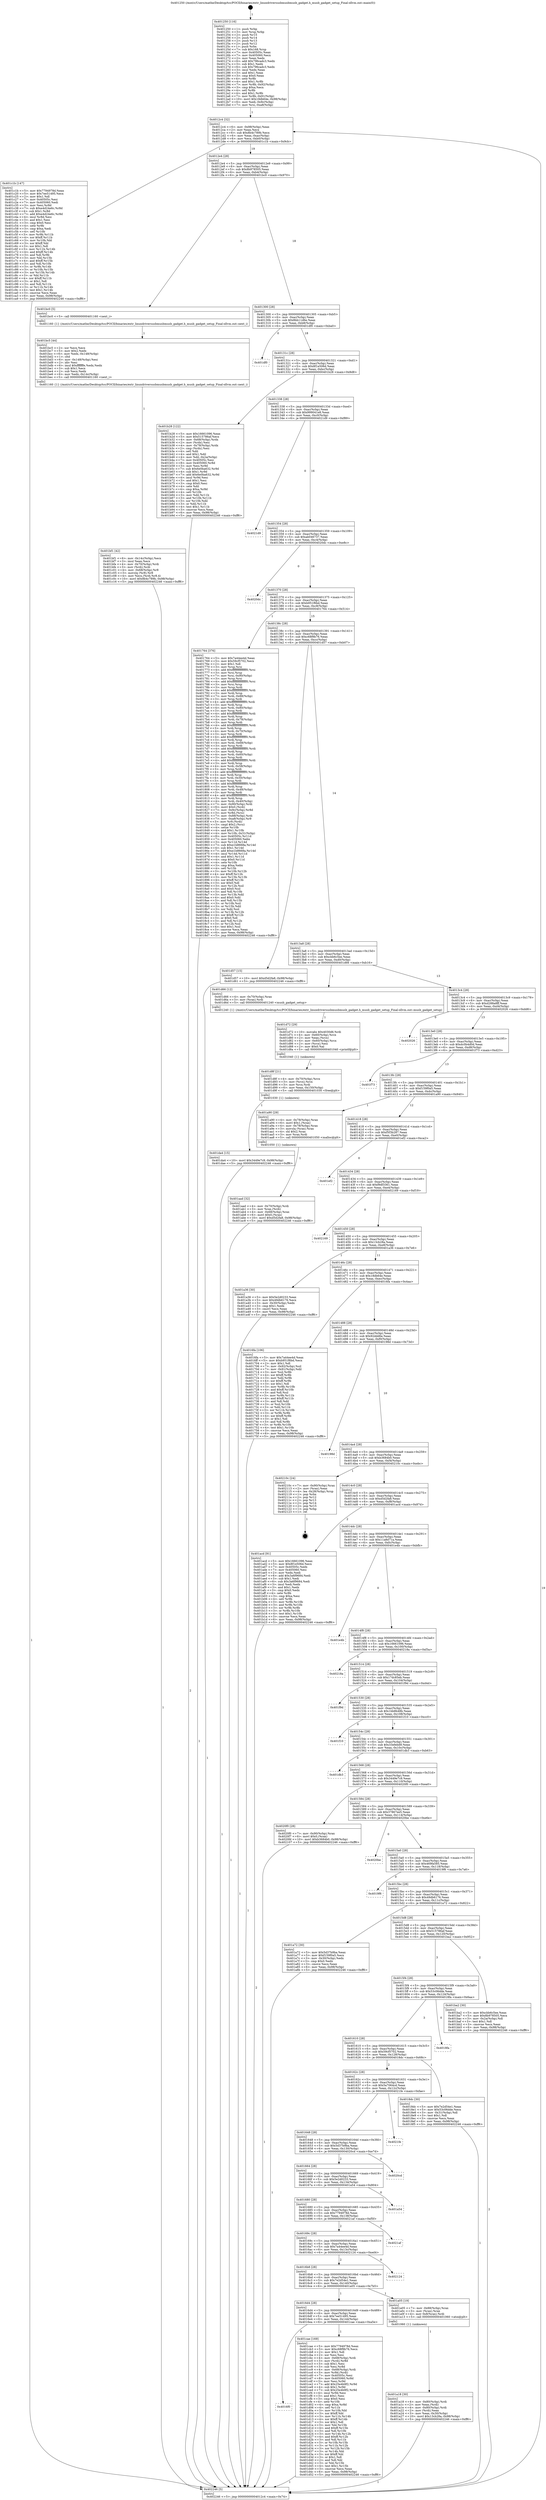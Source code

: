 digraph "0x401250" {
  label = "0x401250 (/mnt/c/Users/mathe/Desktop/tcc/POCII/binaries/extr_linuxdriversusbmusbmusb_gadget.h_musb_gadget_setup_Final-ollvm.out::main(0))"
  labelloc = "t"
  node[shape=record]

  Entry [label="",width=0.3,height=0.3,shape=circle,fillcolor=black,style=filled]
  "0x4012c4" [label="{
     0x4012c4 [32]\l
     | [instrs]\l
     &nbsp;&nbsp;0x4012c4 \<+6\>: mov -0x98(%rbp),%eax\l
     &nbsp;&nbsp;0x4012ca \<+2\>: mov %eax,%ecx\l
     &nbsp;&nbsp;0x4012cc \<+6\>: sub $0x8b4c789b,%ecx\l
     &nbsp;&nbsp;0x4012d2 \<+6\>: mov %eax,-0xac(%rbp)\l
     &nbsp;&nbsp;0x4012d8 \<+6\>: mov %ecx,-0xb0(%rbp)\l
     &nbsp;&nbsp;0x4012de \<+6\>: je 0000000000401c1b \<main+0x9cb\>\l
  }"]
  "0x401c1b" [label="{
     0x401c1b [147]\l
     | [instrs]\l
     &nbsp;&nbsp;0x401c1b \<+5\>: mov $0x7794978d,%eax\l
     &nbsp;&nbsp;0x401c20 \<+5\>: mov $0x7ee51495,%ecx\l
     &nbsp;&nbsp;0x401c25 \<+2\>: mov $0x1,%dl\l
     &nbsp;&nbsp;0x401c27 \<+7\>: mov 0x40505c,%esi\l
     &nbsp;&nbsp;0x401c2e \<+7\>: mov 0x405060,%edi\l
     &nbsp;&nbsp;0x401c35 \<+3\>: mov %esi,%r8d\l
     &nbsp;&nbsp;0x401c38 \<+7\>: sub $0xe4d24e6c,%r8d\l
     &nbsp;&nbsp;0x401c3f \<+4\>: sub $0x1,%r8d\l
     &nbsp;&nbsp;0x401c43 \<+7\>: add $0xe4d24e6c,%r8d\l
     &nbsp;&nbsp;0x401c4a \<+4\>: imul %r8d,%esi\l
     &nbsp;&nbsp;0x401c4e \<+3\>: and $0x1,%esi\l
     &nbsp;&nbsp;0x401c51 \<+3\>: cmp $0x0,%esi\l
     &nbsp;&nbsp;0x401c54 \<+4\>: sete %r9b\l
     &nbsp;&nbsp;0x401c58 \<+3\>: cmp $0xa,%edi\l
     &nbsp;&nbsp;0x401c5b \<+4\>: setl %r10b\l
     &nbsp;&nbsp;0x401c5f \<+3\>: mov %r9b,%r11b\l
     &nbsp;&nbsp;0x401c62 \<+4\>: xor $0xff,%r11b\l
     &nbsp;&nbsp;0x401c66 \<+3\>: mov %r10b,%bl\l
     &nbsp;&nbsp;0x401c69 \<+3\>: xor $0xff,%bl\l
     &nbsp;&nbsp;0x401c6c \<+3\>: xor $0x1,%dl\l
     &nbsp;&nbsp;0x401c6f \<+3\>: mov %r11b,%r14b\l
     &nbsp;&nbsp;0x401c72 \<+4\>: and $0xff,%r14b\l
     &nbsp;&nbsp;0x401c76 \<+3\>: and %dl,%r9b\l
     &nbsp;&nbsp;0x401c79 \<+3\>: mov %bl,%r15b\l
     &nbsp;&nbsp;0x401c7c \<+4\>: and $0xff,%r15b\l
     &nbsp;&nbsp;0x401c80 \<+3\>: and %dl,%r10b\l
     &nbsp;&nbsp;0x401c83 \<+3\>: or %r9b,%r14b\l
     &nbsp;&nbsp;0x401c86 \<+3\>: or %r10b,%r15b\l
     &nbsp;&nbsp;0x401c89 \<+3\>: xor %r15b,%r14b\l
     &nbsp;&nbsp;0x401c8c \<+3\>: or %bl,%r11b\l
     &nbsp;&nbsp;0x401c8f \<+4\>: xor $0xff,%r11b\l
     &nbsp;&nbsp;0x401c93 \<+3\>: or $0x1,%dl\l
     &nbsp;&nbsp;0x401c96 \<+3\>: and %dl,%r11b\l
     &nbsp;&nbsp;0x401c99 \<+3\>: or %r11b,%r14b\l
     &nbsp;&nbsp;0x401c9c \<+4\>: test $0x1,%r14b\l
     &nbsp;&nbsp;0x401ca0 \<+3\>: cmovne %ecx,%eax\l
     &nbsp;&nbsp;0x401ca3 \<+6\>: mov %eax,-0x98(%rbp)\l
     &nbsp;&nbsp;0x401ca9 \<+5\>: jmp 0000000000402246 \<main+0xff6\>\l
  }"]
  "0x4012e4" [label="{
     0x4012e4 [28]\l
     | [instrs]\l
     &nbsp;&nbsp;0x4012e4 \<+5\>: jmp 00000000004012e9 \<main+0x99\>\l
     &nbsp;&nbsp;0x4012e9 \<+6\>: mov -0xac(%rbp),%eax\l
     &nbsp;&nbsp;0x4012ef \<+5\>: sub $0x8b978505,%eax\l
     &nbsp;&nbsp;0x4012f4 \<+6\>: mov %eax,-0xb4(%rbp)\l
     &nbsp;&nbsp;0x4012fa \<+6\>: je 0000000000401bc0 \<main+0x970\>\l
  }"]
  Exit [label="",width=0.3,height=0.3,shape=circle,fillcolor=black,style=filled,peripheries=2]
  "0x401bc0" [label="{
     0x401bc0 [5]\l
     | [instrs]\l
     &nbsp;&nbsp;0x401bc0 \<+5\>: call 0000000000401160 \<next_i\>\l
     | [calls]\l
     &nbsp;&nbsp;0x401160 \{1\} (/mnt/c/Users/mathe/Desktop/tcc/POCII/binaries/extr_linuxdriversusbmusbmusb_gadget.h_musb_gadget_setup_Final-ollvm.out::next_i)\l
  }"]
  "0x401300" [label="{
     0x401300 [28]\l
     | [instrs]\l
     &nbsp;&nbsp;0x401300 \<+5\>: jmp 0000000000401305 \<main+0xb5\>\l
     &nbsp;&nbsp;0x401305 \<+6\>: mov -0xac(%rbp),%eax\l
     &nbsp;&nbsp;0x40130b \<+5\>: sub $0x8bb11d6e,%eax\l
     &nbsp;&nbsp;0x401310 \<+6\>: mov %eax,-0xb8(%rbp)\l
     &nbsp;&nbsp;0x401316 \<+6\>: je 0000000000401df0 \<main+0xba0\>\l
  }"]
  "0x401da4" [label="{
     0x401da4 [15]\l
     | [instrs]\l
     &nbsp;&nbsp;0x401da4 \<+10\>: movl $0x3449e7c9,-0x98(%rbp)\l
     &nbsp;&nbsp;0x401dae \<+5\>: jmp 0000000000402246 \<main+0xff6\>\l
  }"]
  "0x401df0" [label="{
     0x401df0\l
  }", style=dashed]
  "0x40131c" [label="{
     0x40131c [28]\l
     | [instrs]\l
     &nbsp;&nbsp;0x40131c \<+5\>: jmp 0000000000401321 \<main+0xd1\>\l
     &nbsp;&nbsp;0x401321 \<+6\>: mov -0xac(%rbp),%eax\l
     &nbsp;&nbsp;0x401327 \<+5\>: sub $0x8f1e506d,%eax\l
     &nbsp;&nbsp;0x40132c \<+6\>: mov %eax,-0xbc(%rbp)\l
     &nbsp;&nbsp;0x401332 \<+6\>: je 0000000000401b28 \<main+0x8d8\>\l
  }"]
  "0x401d8f" [label="{
     0x401d8f [21]\l
     | [instrs]\l
     &nbsp;&nbsp;0x401d8f \<+4\>: mov -0x70(%rbp),%rcx\l
     &nbsp;&nbsp;0x401d93 \<+3\>: mov (%rcx),%rcx\l
     &nbsp;&nbsp;0x401d96 \<+3\>: mov %rcx,%rdi\l
     &nbsp;&nbsp;0x401d99 \<+6\>: mov %eax,-0x150(%rbp)\l
     &nbsp;&nbsp;0x401d9f \<+5\>: call 0000000000401030 \<free@plt\>\l
     | [calls]\l
     &nbsp;&nbsp;0x401030 \{1\} (unknown)\l
  }"]
  "0x401b28" [label="{
     0x401b28 [122]\l
     | [instrs]\l
     &nbsp;&nbsp;0x401b28 \<+5\>: mov $0x16661096,%eax\l
     &nbsp;&nbsp;0x401b2d \<+5\>: mov $0x515786af,%ecx\l
     &nbsp;&nbsp;0x401b32 \<+4\>: mov -0x68(%rbp),%rdx\l
     &nbsp;&nbsp;0x401b36 \<+2\>: mov (%rdx),%esi\l
     &nbsp;&nbsp;0x401b38 \<+4\>: mov -0x78(%rbp),%rdx\l
     &nbsp;&nbsp;0x401b3c \<+2\>: cmp (%rdx),%esi\l
     &nbsp;&nbsp;0x401b3e \<+4\>: setl %dil\l
     &nbsp;&nbsp;0x401b42 \<+4\>: and $0x1,%dil\l
     &nbsp;&nbsp;0x401b46 \<+4\>: mov %dil,-0x2a(%rbp)\l
     &nbsp;&nbsp;0x401b4a \<+7\>: mov 0x40505c,%esi\l
     &nbsp;&nbsp;0x401b51 \<+8\>: mov 0x405060,%r8d\l
     &nbsp;&nbsp;0x401b59 \<+3\>: mov %esi,%r9d\l
     &nbsp;&nbsp;0x401b5c \<+7\>: sub $0x6e0ba632,%r9d\l
     &nbsp;&nbsp;0x401b63 \<+4\>: sub $0x1,%r9d\l
     &nbsp;&nbsp;0x401b67 \<+7\>: add $0x6e0ba632,%r9d\l
     &nbsp;&nbsp;0x401b6e \<+4\>: imul %r9d,%esi\l
     &nbsp;&nbsp;0x401b72 \<+3\>: and $0x1,%esi\l
     &nbsp;&nbsp;0x401b75 \<+3\>: cmp $0x0,%esi\l
     &nbsp;&nbsp;0x401b78 \<+4\>: sete %dil\l
     &nbsp;&nbsp;0x401b7c \<+4\>: cmp $0xa,%r8d\l
     &nbsp;&nbsp;0x401b80 \<+4\>: setl %r10b\l
     &nbsp;&nbsp;0x401b84 \<+3\>: mov %dil,%r11b\l
     &nbsp;&nbsp;0x401b87 \<+3\>: and %r10b,%r11b\l
     &nbsp;&nbsp;0x401b8a \<+3\>: xor %r10b,%dil\l
     &nbsp;&nbsp;0x401b8d \<+3\>: or %dil,%r11b\l
     &nbsp;&nbsp;0x401b90 \<+4\>: test $0x1,%r11b\l
     &nbsp;&nbsp;0x401b94 \<+3\>: cmovne %ecx,%eax\l
     &nbsp;&nbsp;0x401b97 \<+6\>: mov %eax,-0x98(%rbp)\l
     &nbsp;&nbsp;0x401b9d \<+5\>: jmp 0000000000402246 \<main+0xff6\>\l
  }"]
  "0x401338" [label="{
     0x401338 [28]\l
     | [instrs]\l
     &nbsp;&nbsp;0x401338 \<+5\>: jmp 000000000040133d \<main+0xed\>\l
     &nbsp;&nbsp;0x40133d \<+6\>: mov -0xac(%rbp),%eax\l
     &nbsp;&nbsp;0x401343 \<+5\>: sub $0x999041e8,%eax\l
     &nbsp;&nbsp;0x401348 \<+6\>: mov %eax,-0xc0(%rbp)\l
     &nbsp;&nbsp;0x40134e \<+6\>: je 00000000004021d9 \<main+0xf89\>\l
  }"]
  "0x401d72" [label="{
     0x401d72 [29]\l
     | [instrs]\l
     &nbsp;&nbsp;0x401d72 \<+10\>: movabs $0x4030d6,%rdi\l
     &nbsp;&nbsp;0x401d7c \<+4\>: mov -0x60(%rbp),%rcx\l
     &nbsp;&nbsp;0x401d80 \<+2\>: mov %eax,(%rcx)\l
     &nbsp;&nbsp;0x401d82 \<+4\>: mov -0x60(%rbp),%rcx\l
     &nbsp;&nbsp;0x401d86 \<+2\>: mov (%rcx),%esi\l
     &nbsp;&nbsp;0x401d88 \<+2\>: mov $0x0,%al\l
     &nbsp;&nbsp;0x401d8a \<+5\>: call 0000000000401040 \<printf@plt\>\l
     | [calls]\l
     &nbsp;&nbsp;0x401040 \{1\} (unknown)\l
  }"]
  "0x4021d9" [label="{
     0x4021d9\l
  }", style=dashed]
  "0x401354" [label="{
     0x401354 [28]\l
     | [instrs]\l
     &nbsp;&nbsp;0x401354 \<+5\>: jmp 0000000000401359 \<main+0x109\>\l
     &nbsp;&nbsp;0x401359 \<+6\>: mov -0xac(%rbp),%eax\l
     &nbsp;&nbsp;0x40135f \<+5\>: sub $0xab046737,%eax\l
     &nbsp;&nbsp;0x401364 \<+6\>: mov %eax,-0xc4(%rbp)\l
     &nbsp;&nbsp;0x40136a \<+6\>: je 00000000004020dc \<main+0xe8c\>\l
  }"]
  "0x4016f0" [label="{
     0x4016f0\l
  }", style=dashed]
  "0x4020dc" [label="{
     0x4020dc\l
  }", style=dashed]
  "0x401370" [label="{
     0x401370 [28]\l
     | [instrs]\l
     &nbsp;&nbsp;0x401370 \<+5\>: jmp 0000000000401375 \<main+0x125\>\l
     &nbsp;&nbsp;0x401375 \<+6\>: mov -0xac(%rbp),%eax\l
     &nbsp;&nbsp;0x40137b \<+5\>: sub $0xb951f6bd,%eax\l
     &nbsp;&nbsp;0x401380 \<+6\>: mov %eax,-0xc8(%rbp)\l
     &nbsp;&nbsp;0x401386 \<+6\>: je 0000000000401764 \<main+0x514\>\l
  }"]
  "0x401cae" [label="{
     0x401cae [169]\l
     | [instrs]\l
     &nbsp;&nbsp;0x401cae \<+5\>: mov $0x7794978d,%eax\l
     &nbsp;&nbsp;0x401cb3 \<+5\>: mov $0xc68f9b76,%ecx\l
     &nbsp;&nbsp;0x401cb8 \<+2\>: mov $0x1,%dl\l
     &nbsp;&nbsp;0x401cba \<+2\>: xor %esi,%esi\l
     &nbsp;&nbsp;0x401cbc \<+4\>: mov -0x68(%rbp),%rdi\l
     &nbsp;&nbsp;0x401cc0 \<+3\>: mov (%rdi),%r8d\l
     &nbsp;&nbsp;0x401cc3 \<+3\>: sub $0x1,%esi\l
     &nbsp;&nbsp;0x401cc6 \<+3\>: sub %esi,%r8d\l
     &nbsp;&nbsp;0x401cc9 \<+4\>: mov -0x68(%rbp),%rdi\l
     &nbsp;&nbsp;0x401ccd \<+3\>: mov %r8d,(%rdi)\l
     &nbsp;&nbsp;0x401cd0 \<+7\>: mov 0x40505c,%esi\l
     &nbsp;&nbsp;0x401cd7 \<+8\>: mov 0x405060,%r8d\l
     &nbsp;&nbsp;0x401cdf \<+3\>: mov %esi,%r9d\l
     &nbsp;&nbsp;0x401ce2 \<+7\>: add $0x25e4b9f2,%r9d\l
     &nbsp;&nbsp;0x401ce9 \<+4\>: sub $0x1,%r9d\l
     &nbsp;&nbsp;0x401ced \<+7\>: sub $0x25e4b9f2,%r9d\l
     &nbsp;&nbsp;0x401cf4 \<+4\>: imul %r9d,%esi\l
     &nbsp;&nbsp;0x401cf8 \<+3\>: and $0x1,%esi\l
     &nbsp;&nbsp;0x401cfb \<+3\>: cmp $0x0,%esi\l
     &nbsp;&nbsp;0x401cfe \<+4\>: sete %r10b\l
     &nbsp;&nbsp;0x401d02 \<+4\>: cmp $0xa,%r8d\l
     &nbsp;&nbsp;0x401d06 \<+4\>: setl %r11b\l
     &nbsp;&nbsp;0x401d0a \<+3\>: mov %r10b,%bl\l
     &nbsp;&nbsp;0x401d0d \<+3\>: xor $0xff,%bl\l
     &nbsp;&nbsp;0x401d10 \<+3\>: mov %r11b,%r14b\l
     &nbsp;&nbsp;0x401d13 \<+4\>: xor $0xff,%r14b\l
     &nbsp;&nbsp;0x401d17 \<+3\>: xor $0x1,%dl\l
     &nbsp;&nbsp;0x401d1a \<+3\>: mov %bl,%r15b\l
     &nbsp;&nbsp;0x401d1d \<+4\>: and $0xff,%r15b\l
     &nbsp;&nbsp;0x401d21 \<+3\>: and %dl,%r10b\l
     &nbsp;&nbsp;0x401d24 \<+3\>: mov %r14b,%r12b\l
     &nbsp;&nbsp;0x401d27 \<+4\>: and $0xff,%r12b\l
     &nbsp;&nbsp;0x401d2b \<+3\>: and %dl,%r11b\l
     &nbsp;&nbsp;0x401d2e \<+3\>: or %r10b,%r15b\l
     &nbsp;&nbsp;0x401d31 \<+3\>: or %r11b,%r12b\l
     &nbsp;&nbsp;0x401d34 \<+3\>: xor %r12b,%r15b\l
     &nbsp;&nbsp;0x401d37 \<+3\>: or %r14b,%bl\l
     &nbsp;&nbsp;0x401d3a \<+3\>: xor $0xff,%bl\l
     &nbsp;&nbsp;0x401d3d \<+3\>: or $0x1,%dl\l
     &nbsp;&nbsp;0x401d40 \<+2\>: and %dl,%bl\l
     &nbsp;&nbsp;0x401d42 \<+3\>: or %bl,%r15b\l
     &nbsp;&nbsp;0x401d45 \<+4\>: test $0x1,%r15b\l
     &nbsp;&nbsp;0x401d49 \<+3\>: cmovne %ecx,%eax\l
     &nbsp;&nbsp;0x401d4c \<+6\>: mov %eax,-0x98(%rbp)\l
     &nbsp;&nbsp;0x401d52 \<+5\>: jmp 0000000000402246 \<main+0xff6\>\l
  }"]
  "0x401764" [label="{
     0x401764 [376]\l
     | [instrs]\l
     &nbsp;&nbsp;0x401764 \<+5\>: mov $0x7a44ee4d,%eax\l
     &nbsp;&nbsp;0x401769 \<+5\>: mov $0x59cf5702,%ecx\l
     &nbsp;&nbsp;0x40176e \<+2\>: mov $0x1,%dl\l
     &nbsp;&nbsp;0x401770 \<+3\>: mov %rsp,%rsi\l
     &nbsp;&nbsp;0x401773 \<+4\>: add $0xfffffffffffffff0,%rsi\l
     &nbsp;&nbsp;0x401777 \<+3\>: mov %rsi,%rsp\l
     &nbsp;&nbsp;0x40177a \<+7\>: mov %rsi,-0x90(%rbp)\l
     &nbsp;&nbsp;0x401781 \<+3\>: mov %rsp,%rsi\l
     &nbsp;&nbsp;0x401784 \<+4\>: add $0xfffffffffffffff0,%rsi\l
     &nbsp;&nbsp;0x401788 \<+3\>: mov %rsi,%rsp\l
     &nbsp;&nbsp;0x40178b \<+3\>: mov %rsp,%rdi\l
     &nbsp;&nbsp;0x40178e \<+4\>: add $0xfffffffffffffff0,%rdi\l
     &nbsp;&nbsp;0x401792 \<+3\>: mov %rdi,%rsp\l
     &nbsp;&nbsp;0x401795 \<+7\>: mov %rdi,-0x88(%rbp)\l
     &nbsp;&nbsp;0x40179c \<+3\>: mov %rsp,%rdi\l
     &nbsp;&nbsp;0x40179f \<+4\>: add $0xfffffffffffffff0,%rdi\l
     &nbsp;&nbsp;0x4017a3 \<+3\>: mov %rdi,%rsp\l
     &nbsp;&nbsp;0x4017a6 \<+4\>: mov %rdi,-0x80(%rbp)\l
     &nbsp;&nbsp;0x4017aa \<+3\>: mov %rsp,%rdi\l
     &nbsp;&nbsp;0x4017ad \<+4\>: add $0xfffffffffffffff0,%rdi\l
     &nbsp;&nbsp;0x4017b1 \<+3\>: mov %rdi,%rsp\l
     &nbsp;&nbsp;0x4017b4 \<+4\>: mov %rdi,-0x78(%rbp)\l
     &nbsp;&nbsp;0x4017b8 \<+3\>: mov %rsp,%rdi\l
     &nbsp;&nbsp;0x4017bb \<+4\>: add $0xfffffffffffffff0,%rdi\l
     &nbsp;&nbsp;0x4017bf \<+3\>: mov %rdi,%rsp\l
     &nbsp;&nbsp;0x4017c2 \<+4\>: mov %rdi,-0x70(%rbp)\l
     &nbsp;&nbsp;0x4017c6 \<+3\>: mov %rsp,%rdi\l
     &nbsp;&nbsp;0x4017c9 \<+4\>: add $0xfffffffffffffff0,%rdi\l
     &nbsp;&nbsp;0x4017cd \<+3\>: mov %rdi,%rsp\l
     &nbsp;&nbsp;0x4017d0 \<+4\>: mov %rdi,-0x68(%rbp)\l
     &nbsp;&nbsp;0x4017d4 \<+3\>: mov %rsp,%rdi\l
     &nbsp;&nbsp;0x4017d7 \<+4\>: add $0xfffffffffffffff0,%rdi\l
     &nbsp;&nbsp;0x4017db \<+3\>: mov %rdi,%rsp\l
     &nbsp;&nbsp;0x4017de \<+4\>: mov %rdi,-0x60(%rbp)\l
     &nbsp;&nbsp;0x4017e2 \<+3\>: mov %rsp,%rdi\l
     &nbsp;&nbsp;0x4017e5 \<+4\>: add $0xfffffffffffffff0,%rdi\l
     &nbsp;&nbsp;0x4017e9 \<+3\>: mov %rdi,%rsp\l
     &nbsp;&nbsp;0x4017ec \<+4\>: mov %rdi,-0x58(%rbp)\l
     &nbsp;&nbsp;0x4017f0 \<+3\>: mov %rsp,%rdi\l
     &nbsp;&nbsp;0x4017f3 \<+4\>: add $0xfffffffffffffff0,%rdi\l
     &nbsp;&nbsp;0x4017f7 \<+3\>: mov %rdi,%rsp\l
     &nbsp;&nbsp;0x4017fa \<+4\>: mov %rdi,-0x50(%rbp)\l
     &nbsp;&nbsp;0x4017fe \<+3\>: mov %rsp,%rdi\l
     &nbsp;&nbsp;0x401801 \<+4\>: add $0xfffffffffffffff0,%rdi\l
     &nbsp;&nbsp;0x401805 \<+3\>: mov %rdi,%rsp\l
     &nbsp;&nbsp;0x401808 \<+4\>: mov %rdi,-0x48(%rbp)\l
     &nbsp;&nbsp;0x40180c \<+3\>: mov %rsp,%rdi\l
     &nbsp;&nbsp;0x40180f \<+4\>: add $0xfffffffffffffff0,%rdi\l
     &nbsp;&nbsp;0x401813 \<+3\>: mov %rdi,%rsp\l
     &nbsp;&nbsp;0x401816 \<+4\>: mov %rdi,-0x40(%rbp)\l
     &nbsp;&nbsp;0x40181a \<+7\>: mov -0x90(%rbp),%rdi\l
     &nbsp;&nbsp;0x401821 \<+6\>: movl $0x0,(%rdi)\l
     &nbsp;&nbsp;0x401827 \<+7\>: mov -0x9c(%rbp),%r8d\l
     &nbsp;&nbsp;0x40182e \<+3\>: mov %r8d,(%rsi)\l
     &nbsp;&nbsp;0x401831 \<+7\>: mov -0x88(%rbp),%rdi\l
     &nbsp;&nbsp;0x401838 \<+7\>: mov -0xa8(%rbp),%r9\l
     &nbsp;&nbsp;0x40183f \<+3\>: mov %r9,(%rdi)\l
     &nbsp;&nbsp;0x401842 \<+3\>: cmpl $0x2,(%rsi)\l
     &nbsp;&nbsp;0x401845 \<+4\>: setne %r10b\l
     &nbsp;&nbsp;0x401849 \<+4\>: and $0x1,%r10b\l
     &nbsp;&nbsp;0x40184d \<+4\>: mov %r10b,-0x31(%rbp)\l
     &nbsp;&nbsp;0x401851 \<+8\>: mov 0x40505c,%r11d\l
     &nbsp;&nbsp;0x401859 \<+7\>: mov 0x405060,%ebx\l
     &nbsp;&nbsp;0x401860 \<+3\>: mov %r11d,%r14d\l
     &nbsp;&nbsp;0x401863 \<+7\>: sub $0xe1b8668a,%r14d\l
     &nbsp;&nbsp;0x40186a \<+4\>: sub $0x1,%r14d\l
     &nbsp;&nbsp;0x40186e \<+7\>: add $0xe1b8668a,%r14d\l
     &nbsp;&nbsp;0x401875 \<+4\>: imul %r14d,%r11d\l
     &nbsp;&nbsp;0x401879 \<+4\>: and $0x1,%r11d\l
     &nbsp;&nbsp;0x40187d \<+4\>: cmp $0x0,%r11d\l
     &nbsp;&nbsp;0x401881 \<+4\>: sete %r10b\l
     &nbsp;&nbsp;0x401885 \<+3\>: cmp $0xa,%ebx\l
     &nbsp;&nbsp;0x401888 \<+4\>: setl %r15b\l
     &nbsp;&nbsp;0x40188c \<+3\>: mov %r10b,%r12b\l
     &nbsp;&nbsp;0x40188f \<+4\>: xor $0xff,%r12b\l
     &nbsp;&nbsp;0x401893 \<+3\>: mov %r15b,%r13b\l
     &nbsp;&nbsp;0x401896 \<+4\>: xor $0xff,%r13b\l
     &nbsp;&nbsp;0x40189a \<+3\>: xor $0x0,%dl\l
     &nbsp;&nbsp;0x40189d \<+3\>: mov %r12b,%sil\l
     &nbsp;&nbsp;0x4018a0 \<+4\>: and $0x0,%sil\l
     &nbsp;&nbsp;0x4018a4 \<+3\>: and %dl,%r10b\l
     &nbsp;&nbsp;0x4018a7 \<+3\>: mov %r13b,%dil\l
     &nbsp;&nbsp;0x4018aa \<+4\>: and $0x0,%dil\l
     &nbsp;&nbsp;0x4018ae \<+3\>: and %dl,%r15b\l
     &nbsp;&nbsp;0x4018b1 \<+3\>: or %r10b,%sil\l
     &nbsp;&nbsp;0x4018b4 \<+3\>: or %r15b,%dil\l
     &nbsp;&nbsp;0x4018b7 \<+3\>: xor %dil,%sil\l
     &nbsp;&nbsp;0x4018ba \<+3\>: or %r13b,%r12b\l
     &nbsp;&nbsp;0x4018bd \<+4\>: xor $0xff,%r12b\l
     &nbsp;&nbsp;0x4018c1 \<+3\>: or $0x0,%dl\l
     &nbsp;&nbsp;0x4018c4 \<+3\>: and %dl,%r12b\l
     &nbsp;&nbsp;0x4018c7 \<+3\>: or %r12b,%sil\l
     &nbsp;&nbsp;0x4018ca \<+4\>: test $0x1,%sil\l
     &nbsp;&nbsp;0x4018ce \<+3\>: cmovne %ecx,%eax\l
     &nbsp;&nbsp;0x4018d1 \<+6\>: mov %eax,-0x98(%rbp)\l
     &nbsp;&nbsp;0x4018d7 \<+5\>: jmp 0000000000402246 \<main+0xff6\>\l
  }"]
  "0x40138c" [label="{
     0x40138c [28]\l
     | [instrs]\l
     &nbsp;&nbsp;0x40138c \<+5\>: jmp 0000000000401391 \<main+0x141\>\l
     &nbsp;&nbsp;0x401391 \<+6\>: mov -0xac(%rbp),%eax\l
     &nbsp;&nbsp;0x401397 \<+5\>: sub $0xc68f9b76,%eax\l
     &nbsp;&nbsp;0x40139c \<+6\>: mov %eax,-0xcc(%rbp)\l
     &nbsp;&nbsp;0x4013a2 \<+6\>: je 0000000000401d57 \<main+0xb07\>\l
  }"]
  "0x401bf1" [label="{
     0x401bf1 [42]\l
     | [instrs]\l
     &nbsp;&nbsp;0x401bf1 \<+6\>: mov -0x14c(%rbp),%ecx\l
     &nbsp;&nbsp;0x401bf7 \<+3\>: imul %eax,%ecx\l
     &nbsp;&nbsp;0x401bfa \<+4\>: mov -0x70(%rbp),%rdi\l
     &nbsp;&nbsp;0x401bfe \<+3\>: mov (%rdi),%rdi\l
     &nbsp;&nbsp;0x401c01 \<+4\>: mov -0x68(%rbp),%r8\l
     &nbsp;&nbsp;0x401c05 \<+3\>: movslq (%r8),%r8\l
     &nbsp;&nbsp;0x401c08 \<+4\>: mov %ecx,(%rdi,%r8,4)\l
     &nbsp;&nbsp;0x401c0c \<+10\>: movl $0x8b4c789b,-0x98(%rbp)\l
     &nbsp;&nbsp;0x401c16 \<+5\>: jmp 0000000000402246 \<main+0xff6\>\l
  }"]
  "0x401d57" [label="{
     0x401d57 [15]\l
     | [instrs]\l
     &nbsp;&nbsp;0x401d57 \<+10\>: movl $0xd5d2fa8,-0x98(%rbp)\l
     &nbsp;&nbsp;0x401d61 \<+5\>: jmp 0000000000402246 \<main+0xff6\>\l
  }"]
  "0x4013a8" [label="{
     0x4013a8 [28]\l
     | [instrs]\l
     &nbsp;&nbsp;0x4013a8 \<+5\>: jmp 00000000004013ad \<main+0x15d\>\l
     &nbsp;&nbsp;0x4013ad \<+6\>: mov -0xac(%rbp),%eax\l
     &nbsp;&nbsp;0x4013b3 \<+5\>: sub $0xcbb6c5ee,%eax\l
     &nbsp;&nbsp;0x4013b8 \<+6\>: mov %eax,-0xd0(%rbp)\l
     &nbsp;&nbsp;0x4013be \<+6\>: je 0000000000401d66 \<main+0xb16\>\l
  }"]
  "0x401bc5" [label="{
     0x401bc5 [44]\l
     | [instrs]\l
     &nbsp;&nbsp;0x401bc5 \<+2\>: xor %ecx,%ecx\l
     &nbsp;&nbsp;0x401bc7 \<+5\>: mov $0x2,%edx\l
     &nbsp;&nbsp;0x401bcc \<+6\>: mov %edx,-0x148(%rbp)\l
     &nbsp;&nbsp;0x401bd2 \<+1\>: cltd\l
     &nbsp;&nbsp;0x401bd3 \<+6\>: mov -0x148(%rbp),%esi\l
     &nbsp;&nbsp;0x401bd9 \<+2\>: idiv %esi\l
     &nbsp;&nbsp;0x401bdb \<+6\>: imul $0xfffffffe,%edx,%edx\l
     &nbsp;&nbsp;0x401be1 \<+3\>: sub $0x1,%ecx\l
     &nbsp;&nbsp;0x401be4 \<+2\>: sub %ecx,%edx\l
     &nbsp;&nbsp;0x401be6 \<+6\>: mov %edx,-0x14c(%rbp)\l
     &nbsp;&nbsp;0x401bec \<+5\>: call 0000000000401160 \<next_i\>\l
     | [calls]\l
     &nbsp;&nbsp;0x401160 \{1\} (/mnt/c/Users/mathe/Desktop/tcc/POCII/binaries/extr_linuxdriversusbmusbmusb_gadget.h_musb_gadget_setup_Final-ollvm.out::next_i)\l
  }"]
  "0x401d66" [label="{
     0x401d66 [12]\l
     | [instrs]\l
     &nbsp;&nbsp;0x401d66 \<+4\>: mov -0x70(%rbp),%rax\l
     &nbsp;&nbsp;0x401d6a \<+3\>: mov (%rax),%rdi\l
     &nbsp;&nbsp;0x401d6d \<+5\>: call 0000000000401240 \<musb_gadget_setup\>\l
     | [calls]\l
     &nbsp;&nbsp;0x401240 \{1\} (/mnt/c/Users/mathe/Desktop/tcc/POCII/binaries/extr_linuxdriversusbmusbmusb_gadget.h_musb_gadget_setup_Final-ollvm.out::musb_gadget_setup)\l
  }"]
  "0x4013c4" [label="{
     0x4013c4 [28]\l
     | [instrs]\l
     &nbsp;&nbsp;0x4013c4 \<+5\>: jmp 00000000004013c9 \<main+0x179\>\l
     &nbsp;&nbsp;0x4013c9 \<+6\>: mov -0xac(%rbp),%eax\l
     &nbsp;&nbsp;0x4013cf \<+5\>: sub $0xd288a8ff,%eax\l
     &nbsp;&nbsp;0x4013d4 \<+6\>: mov %eax,-0xd4(%rbp)\l
     &nbsp;&nbsp;0x4013da \<+6\>: je 0000000000402026 \<main+0xdd6\>\l
  }"]
  "0x401aad" [label="{
     0x401aad [32]\l
     | [instrs]\l
     &nbsp;&nbsp;0x401aad \<+4\>: mov -0x70(%rbp),%rdi\l
     &nbsp;&nbsp;0x401ab1 \<+3\>: mov %rax,(%rdi)\l
     &nbsp;&nbsp;0x401ab4 \<+4\>: mov -0x68(%rbp),%rax\l
     &nbsp;&nbsp;0x401ab8 \<+6\>: movl $0x0,(%rax)\l
     &nbsp;&nbsp;0x401abe \<+10\>: movl $0xd5d2fa8,-0x98(%rbp)\l
     &nbsp;&nbsp;0x401ac8 \<+5\>: jmp 0000000000402246 \<main+0xff6\>\l
  }"]
  "0x402026" [label="{
     0x402026\l
  }", style=dashed]
  "0x4013e0" [label="{
     0x4013e0 [28]\l
     | [instrs]\l
     &nbsp;&nbsp;0x4013e0 \<+5\>: jmp 00000000004013e5 \<main+0x195\>\l
     &nbsp;&nbsp;0x4013e5 \<+6\>: mov -0xac(%rbp),%eax\l
     &nbsp;&nbsp;0x4013eb \<+5\>: sub $0xdc0b4d0d,%eax\l
     &nbsp;&nbsp;0x4013f0 \<+6\>: mov %eax,-0xd8(%rbp)\l
     &nbsp;&nbsp;0x4013f6 \<+6\>: je 0000000000401f73 \<main+0xd23\>\l
  }"]
  "0x401a18" [label="{
     0x401a18 [30]\l
     | [instrs]\l
     &nbsp;&nbsp;0x401a18 \<+4\>: mov -0x80(%rbp),%rdi\l
     &nbsp;&nbsp;0x401a1c \<+2\>: mov %eax,(%rdi)\l
     &nbsp;&nbsp;0x401a1e \<+4\>: mov -0x80(%rbp),%rdi\l
     &nbsp;&nbsp;0x401a22 \<+2\>: mov (%rdi),%eax\l
     &nbsp;&nbsp;0x401a24 \<+3\>: mov %eax,-0x30(%rbp)\l
     &nbsp;&nbsp;0x401a27 \<+10\>: movl $0x13cb28a,-0x98(%rbp)\l
     &nbsp;&nbsp;0x401a31 \<+5\>: jmp 0000000000402246 \<main+0xff6\>\l
  }"]
  "0x401f73" [label="{
     0x401f73\l
  }", style=dashed]
  "0x4013fc" [label="{
     0x4013fc [28]\l
     | [instrs]\l
     &nbsp;&nbsp;0x4013fc \<+5\>: jmp 0000000000401401 \<main+0x1b1\>\l
     &nbsp;&nbsp;0x401401 \<+6\>: mov -0xac(%rbp),%eax\l
     &nbsp;&nbsp;0x401407 \<+5\>: sub $0xf159f0a5,%eax\l
     &nbsp;&nbsp;0x40140c \<+6\>: mov %eax,-0xdc(%rbp)\l
     &nbsp;&nbsp;0x401412 \<+6\>: je 0000000000401a90 \<main+0x840\>\l
  }"]
  "0x4016d4" [label="{
     0x4016d4 [28]\l
     | [instrs]\l
     &nbsp;&nbsp;0x4016d4 \<+5\>: jmp 00000000004016d9 \<main+0x489\>\l
     &nbsp;&nbsp;0x4016d9 \<+6\>: mov -0xac(%rbp),%eax\l
     &nbsp;&nbsp;0x4016df \<+5\>: sub $0x7ee51495,%eax\l
     &nbsp;&nbsp;0x4016e4 \<+6\>: mov %eax,-0x144(%rbp)\l
     &nbsp;&nbsp;0x4016ea \<+6\>: je 0000000000401cae \<main+0xa5e\>\l
  }"]
  "0x401a90" [label="{
     0x401a90 [29]\l
     | [instrs]\l
     &nbsp;&nbsp;0x401a90 \<+4\>: mov -0x78(%rbp),%rax\l
     &nbsp;&nbsp;0x401a94 \<+6\>: movl $0x1,(%rax)\l
     &nbsp;&nbsp;0x401a9a \<+4\>: mov -0x78(%rbp),%rax\l
     &nbsp;&nbsp;0x401a9e \<+3\>: movslq (%rax),%rax\l
     &nbsp;&nbsp;0x401aa1 \<+4\>: shl $0x2,%rax\l
     &nbsp;&nbsp;0x401aa5 \<+3\>: mov %rax,%rdi\l
     &nbsp;&nbsp;0x401aa8 \<+5\>: call 0000000000401050 \<malloc@plt\>\l
     | [calls]\l
     &nbsp;&nbsp;0x401050 \{1\} (unknown)\l
  }"]
  "0x401418" [label="{
     0x401418 [28]\l
     | [instrs]\l
     &nbsp;&nbsp;0x401418 \<+5\>: jmp 000000000040141d \<main+0x1cd\>\l
     &nbsp;&nbsp;0x40141d \<+6\>: mov -0xac(%rbp),%eax\l
     &nbsp;&nbsp;0x401423 \<+5\>: sub $0xf5f3b287,%eax\l
     &nbsp;&nbsp;0x401428 \<+6\>: mov %eax,-0xe0(%rbp)\l
     &nbsp;&nbsp;0x40142e \<+6\>: je 0000000000401ef2 \<main+0xca2\>\l
  }"]
  "0x401a05" [label="{
     0x401a05 [19]\l
     | [instrs]\l
     &nbsp;&nbsp;0x401a05 \<+7\>: mov -0x88(%rbp),%rax\l
     &nbsp;&nbsp;0x401a0c \<+3\>: mov (%rax),%rax\l
     &nbsp;&nbsp;0x401a0f \<+4\>: mov 0x8(%rax),%rdi\l
     &nbsp;&nbsp;0x401a13 \<+5\>: call 0000000000401060 \<atoi@plt\>\l
     | [calls]\l
     &nbsp;&nbsp;0x401060 \{1\} (unknown)\l
  }"]
  "0x401ef2" [label="{
     0x401ef2\l
  }", style=dashed]
  "0x401434" [label="{
     0x401434 [28]\l
     | [instrs]\l
     &nbsp;&nbsp;0x401434 \<+5\>: jmp 0000000000401439 \<main+0x1e9\>\l
     &nbsp;&nbsp;0x401439 \<+6\>: mov -0xac(%rbp),%eax\l
     &nbsp;&nbsp;0x40143f \<+5\>: sub $0xf9df3361,%eax\l
     &nbsp;&nbsp;0x401444 \<+6\>: mov %eax,-0xe4(%rbp)\l
     &nbsp;&nbsp;0x40144a \<+6\>: je 0000000000402169 \<main+0xf19\>\l
  }"]
  "0x4016b8" [label="{
     0x4016b8 [28]\l
     | [instrs]\l
     &nbsp;&nbsp;0x4016b8 \<+5\>: jmp 00000000004016bd \<main+0x46d\>\l
     &nbsp;&nbsp;0x4016bd \<+6\>: mov -0xac(%rbp),%eax\l
     &nbsp;&nbsp;0x4016c3 \<+5\>: sub $0x7e2d54e1,%eax\l
     &nbsp;&nbsp;0x4016c8 \<+6\>: mov %eax,-0x140(%rbp)\l
     &nbsp;&nbsp;0x4016ce \<+6\>: je 0000000000401a05 \<main+0x7b5\>\l
  }"]
  "0x402169" [label="{
     0x402169\l
  }", style=dashed]
  "0x401450" [label="{
     0x401450 [28]\l
     | [instrs]\l
     &nbsp;&nbsp;0x401450 \<+5\>: jmp 0000000000401455 \<main+0x205\>\l
     &nbsp;&nbsp;0x401455 \<+6\>: mov -0xac(%rbp),%eax\l
     &nbsp;&nbsp;0x40145b \<+5\>: sub $0x13cb28a,%eax\l
     &nbsp;&nbsp;0x401460 \<+6\>: mov %eax,-0xe8(%rbp)\l
     &nbsp;&nbsp;0x401466 \<+6\>: je 0000000000401a36 \<main+0x7e6\>\l
  }"]
  "0x402124" [label="{
     0x402124\l
  }", style=dashed]
  "0x401a36" [label="{
     0x401a36 [30]\l
     | [instrs]\l
     &nbsp;&nbsp;0x401a36 \<+5\>: mov $0x5e2d0233,%eax\l
     &nbsp;&nbsp;0x401a3b \<+5\>: mov $0x49db6176,%ecx\l
     &nbsp;&nbsp;0x401a40 \<+3\>: mov -0x30(%rbp),%edx\l
     &nbsp;&nbsp;0x401a43 \<+3\>: cmp $0x1,%edx\l
     &nbsp;&nbsp;0x401a46 \<+3\>: cmovl %ecx,%eax\l
     &nbsp;&nbsp;0x401a49 \<+6\>: mov %eax,-0x98(%rbp)\l
     &nbsp;&nbsp;0x401a4f \<+5\>: jmp 0000000000402246 \<main+0xff6\>\l
  }"]
  "0x40146c" [label="{
     0x40146c [28]\l
     | [instrs]\l
     &nbsp;&nbsp;0x40146c \<+5\>: jmp 0000000000401471 \<main+0x221\>\l
     &nbsp;&nbsp;0x401471 \<+6\>: mov -0xac(%rbp),%eax\l
     &nbsp;&nbsp;0x401477 \<+5\>: sub $0x18db64e,%eax\l
     &nbsp;&nbsp;0x40147c \<+6\>: mov %eax,-0xec(%rbp)\l
     &nbsp;&nbsp;0x401482 \<+6\>: je 00000000004016fa \<main+0x4aa\>\l
  }"]
  "0x40169c" [label="{
     0x40169c [28]\l
     | [instrs]\l
     &nbsp;&nbsp;0x40169c \<+5\>: jmp 00000000004016a1 \<main+0x451\>\l
     &nbsp;&nbsp;0x4016a1 \<+6\>: mov -0xac(%rbp),%eax\l
     &nbsp;&nbsp;0x4016a7 \<+5\>: sub $0x7a44ee4d,%eax\l
     &nbsp;&nbsp;0x4016ac \<+6\>: mov %eax,-0x13c(%rbp)\l
     &nbsp;&nbsp;0x4016b2 \<+6\>: je 0000000000402124 \<main+0xed4\>\l
  }"]
  "0x4016fa" [label="{
     0x4016fa [106]\l
     | [instrs]\l
     &nbsp;&nbsp;0x4016fa \<+5\>: mov $0x7a44ee4d,%eax\l
     &nbsp;&nbsp;0x4016ff \<+5\>: mov $0xb951f6bd,%ecx\l
     &nbsp;&nbsp;0x401704 \<+2\>: mov $0x1,%dl\l
     &nbsp;&nbsp;0x401706 \<+7\>: mov -0x92(%rbp),%sil\l
     &nbsp;&nbsp;0x40170d \<+7\>: mov -0x91(%rbp),%dil\l
     &nbsp;&nbsp;0x401714 \<+3\>: mov %sil,%r8b\l
     &nbsp;&nbsp;0x401717 \<+4\>: xor $0xff,%r8b\l
     &nbsp;&nbsp;0x40171b \<+3\>: mov %dil,%r9b\l
     &nbsp;&nbsp;0x40171e \<+4\>: xor $0xff,%r9b\l
     &nbsp;&nbsp;0x401722 \<+3\>: xor $0x1,%dl\l
     &nbsp;&nbsp;0x401725 \<+3\>: mov %r8b,%r10b\l
     &nbsp;&nbsp;0x401728 \<+4\>: and $0xff,%r10b\l
     &nbsp;&nbsp;0x40172c \<+3\>: and %dl,%sil\l
     &nbsp;&nbsp;0x40172f \<+3\>: mov %r9b,%r11b\l
     &nbsp;&nbsp;0x401732 \<+4\>: and $0xff,%r11b\l
     &nbsp;&nbsp;0x401736 \<+3\>: and %dl,%dil\l
     &nbsp;&nbsp;0x401739 \<+3\>: or %sil,%r10b\l
     &nbsp;&nbsp;0x40173c \<+3\>: or %dil,%r11b\l
     &nbsp;&nbsp;0x40173f \<+3\>: xor %r11b,%r10b\l
     &nbsp;&nbsp;0x401742 \<+3\>: or %r9b,%r8b\l
     &nbsp;&nbsp;0x401745 \<+4\>: xor $0xff,%r8b\l
     &nbsp;&nbsp;0x401749 \<+3\>: or $0x1,%dl\l
     &nbsp;&nbsp;0x40174c \<+3\>: and %dl,%r8b\l
     &nbsp;&nbsp;0x40174f \<+3\>: or %r8b,%r10b\l
     &nbsp;&nbsp;0x401752 \<+4\>: test $0x1,%r10b\l
     &nbsp;&nbsp;0x401756 \<+3\>: cmovne %ecx,%eax\l
     &nbsp;&nbsp;0x401759 \<+6\>: mov %eax,-0x98(%rbp)\l
     &nbsp;&nbsp;0x40175f \<+5\>: jmp 0000000000402246 \<main+0xff6\>\l
  }"]
  "0x401488" [label="{
     0x401488 [28]\l
     | [instrs]\l
     &nbsp;&nbsp;0x401488 \<+5\>: jmp 000000000040148d \<main+0x23d\>\l
     &nbsp;&nbsp;0x40148d \<+6\>: mov -0xac(%rbp),%eax\l
     &nbsp;&nbsp;0x401493 \<+5\>: sub $0x92ddd6e,%eax\l
     &nbsp;&nbsp;0x401498 \<+6\>: mov %eax,-0xf0(%rbp)\l
     &nbsp;&nbsp;0x40149e \<+6\>: je 000000000040198d \<main+0x73d\>\l
  }"]
  "0x402246" [label="{
     0x402246 [5]\l
     | [instrs]\l
     &nbsp;&nbsp;0x402246 \<+5\>: jmp 00000000004012c4 \<main+0x74\>\l
  }"]
  "0x401250" [label="{
     0x401250 [116]\l
     | [instrs]\l
     &nbsp;&nbsp;0x401250 \<+1\>: push %rbp\l
     &nbsp;&nbsp;0x401251 \<+3\>: mov %rsp,%rbp\l
     &nbsp;&nbsp;0x401254 \<+2\>: push %r15\l
     &nbsp;&nbsp;0x401256 \<+2\>: push %r14\l
     &nbsp;&nbsp;0x401258 \<+2\>: push %r13\l
     &nbsp;&nbsp;0x40125a \<+2\>: push %r12\l
     &nbsp;&nbsp;0x40125c \<+1\>: push %rbx\l
     &nbsp;&nbsp;0x40125d \<+7\>: sub $0x168,%rsp\l
     &nbsp;&nbsp;0x401264 \<+7\>: mov 0x40505c,%eax\l
     &nbsp;&nbsp;0x40126b \<+7\>: mov 0x405060,%ecx\l
     &nbsp;&nbsp;0x401272 \<+2\>: mov %eax,%edx\l
     &nbsp;&nbsp;0x401274 \<+6\>: add $0x796cadc3,%edx\l
     &nbsp;&nbsp;0x40127a \<+3\>: sub $0x1,%edx\l
     &nbsp;&nbsp;0x40127d \<+6\>: sub $0x796cadc3,%edx\l
     &nbsp;&nbsp;0x401283 \<+3\>: imul %edx,%eax\l
     &nbsp;&nbsp;0x401286 \<+3\>: and $0x1,%eax\l
     &nbsp;&nbsp;0x401289 \<+3\>: cmp $0x0,%eax\l
     &nbsp;&nbsp;0x40128c \<+4\>: sete %r8b\l
     &nbsp;&nbsp;0x401290 \<+4\>: and $0x1,%r8b\l
     &nbsp;&nbsp;0x401294 \<+7\>: mov %r8b,-0x92(%rbp)\l
     &nbsp;&nbsp;0x40129b \<+3\>: cmp $0xa,%ecx\l
     &nbsp;&nbsp;0x40129e \<+4\>: setl %r8b\l
     &nbsp;&nbsp;0x4012a2 \<+4\>: and $0x1,%r8b\l
     &nbsp;&nbsp;0x4012a6 \<+7\>: mov %r8b,-0x91(%rbp)\l
     &nbsp;&nbsp;0x4012ad \<+10\>: movl $0x18db64e,-0x98(%rbp)\l
     &nbsp;&nbsp;0x4012b7 \<+6\>: mov %edi,-0x9c(%rbp)\l
     &nbsp;&nbsp;0x4012bd \<+7\>: mov %rsi,-0xa8(%rbp)\l
  }"]
  "0x4021af" [label="{
     0x4021af\l
  }", style=dashed]
  "0x401680" [label="{
     0x401680 [28]\l
     | [instrs]\l
     &nbsp;&nbsp;0x401680 \<+5\>: jmp 0000000000401685 \<main+0x435\>\l
     &nbsp;&nbsp;0x401685 \<+6\>: mov -0xac(%rbp),%eax\l
     &nbsp;&nbsp;0x40168b \<+5\>: sub $0x7794978d,%eax\l
     &nbsp;&nbsp;0x401690 \<+6\>: mov %eax,-0x138(%rbp)\l
     &nbsp;&nbsp;0x401696 \<+6\>: je 00000000004021af \<main+0xf5f\>\l
  }"]
  "0x40198d" [label="{
     0x40198d\l
  }", style=dashed]
  "0x4014a4" [label="{
     0x4014a4 [28]\l
     | [instrs]\l
     &nbsp;&nbsp;0x4014a4 \<+5\>: jmp 00000000004014a9 \<main+0x259\>\l
     &nbsp;&nbsp;0x4014a9 \<+6\>: mov -0xac(%rbp),%eax\l
     &nbsp;&nbsp;0x4014af \<+5\>: sub $0xb3684b0,%eax\l
     &nbsp;&nbsp;0x4014b4 \<+6\>: mov %eax,-0xf4(%rbp)\l
     &nbsp;&nbsp;0x4014ba \<+6\>: je 000000000040210c \<main+0xebc\>\l
  }"]
  "0x401a54" [label="{
     0x401a54\l
  }", style=dashed]
  "0x40210c" [label="{
     0x40210c [24]\l
     | [instrs]\l
     &nbsp;&nbsp;0x40210c \<+7\>: mov -0x90(%rbp),%rax\l
     &nbsp;&nbsp;0x402113 \<+2\>: mov (%rax),%eax\l
     &nbsp;&nbsp;0x402115 \<+4\>: lea -0x28(%rbp),%rsp\l
     &nbsp;&nbsp;0x402119 \<+1\>: pop %rbx\l
     &nbsp;&nbsp;0x40211a \<+2\>: pop %r12\l
     &nbsp;&nbsp;0x40211c \<+2\>: pop %r13\l
     &nbsp;&nbsp;0x40211e \<+2\>: pop %r14\l
     &nbsp;&nbsp;0x402120 \<+2\>: pop %r15\l
     &nbsp;&nbsp;0x402122 \<+1\>: pop %rbp\l
     &nbsp;&nbsp;0x402123 \<+1\>: ret\l
  }"]
  "0x4014c0" [label="{
     0x4014c0 [28]\l
     | [instrs]\l
     &nbsp;&nbsp;0x4014c0 \<+5\>: jmp 00000000004014c5 \<main+0x275\>\l
     &nbsp;&nbsp;0x4014c5 \<+6\>: mov -0xac(%rbp),%eax\l
     &nbsp;&nbsp;0x4014cb \<+5\>: sub $0xd5d2fa8,%eax\l
     &nbsp;&nbsp;0x4014d0 \<+6\>: mov %eax,-0xf8(%rbp)\l
     &nbsp;&nbsp;0x4014d6 \<+6\>: je 0000000000401acd \<main+0x87d\>\l
  }"]
  "0x401664" [label="{
     0x401664 [28]\l
     | [instrs]\l
     &nbsp;&nbsp;0x401664 \<+5\>: jmp 0000000000401669 \<main+0x419\>\l
     &nbsp;&nbsp;0x401669 \<+6\>: mov -0xac(%rbp),%eax\l
     &nbsp;&nbsp;0x40166f \<+5\>: sub $0x5e2d0233,%eax\l
     &nbsp;&nbsp;0x401674 \<+6\>: mov %eax,-0x134(%rbp)\l
     &nbsp;&nbsp;0x40167a \<+6\>: je 0000000000401a54 \<main+0x804\>\l
  }"]
  "0x401acd" [label="{
     0x401acd [91]\l
     | [instrs]\l
     &nbsp;&nbsp;0x401acd \<+5\>: mov $0x16661096,%eax\l
     &nbsp;&nbsp;0x401ad2 \<+5\>: mov $0x8f1e506d,%ecx\l
     &nbsp;&nbsp;0x401ad7 \<+7\>: mov 0x40505c,%edx\l
     &nbsp;&nbsp;0x401ade \<+7\>: mov 0x405060,%esi\l
     &nbsp;&nbsp;0x401ae5 \<+2\>: mov %edx,%edi\l
     &nbsp;&nbsp;0x401ae7 \<+6\>: add $0x3a6f9684,%edi\l
     &nbsp;&nbsp;0x401aed \<+3\>: sub $0x1,%edi\l
     &nbsp;&nbsp;0x401af0 \<+6\>: sub $0x3a6f9684,%edi\l
     &nbsp;&nbsp;0x401af6 \<+3\>: imul %edi,%edx\l
     &nbsp;&nbsp;0x401af9 \<+3\>: and $0x1,%edx\l
     &nbsp;&nbsp;0x401afc \<+3\>: cmp $0x0,%edx\l
     &nbsp;&nbsp;0x401aff \<+4\>: sete %r8b\l
     &nbsp;&nbsp;0x401b03 \<+3\>: cmp $0xa,%esi\l
     &nbsp;&nbsp;0x401b06 \<+4\>: setl %r9b\l
     &nbsp;&nbsp;0x401b0a \<+3\>: mov %r8b,%r10b\l
     &nbsp;&nbsp;0x401b0d \<+3\>: and %r9b,%r10b\l
     &nbsp;&nbsp;0x401b10 \<+3\>: xor %r9b,%r8b\l
     &nbsp;&nbsp;0x401b13 \<+3\>: or %r8b,%r10b\l
     &nbsp;&nbsp;0x401b16 \<+4\>: test $0x1,%r10b\l
     &nbsp;&nbsp;0x401b1a \<+3\>: cmovne %ecx,%eax\l
     &nbsp;&nbsp;0x401b1d \<+6\>: mov %eax,-0x98(%rbp)\l
     &nbsp;&nbsp;0x401b23 \<+5\>: jmp 0000000000402246 \<main+0xff6\>\l
  }"]
  "0x4014dc" [label="{
     0x4014dc [28]\l
     | [instrs]\l
     &nbsp;&nbsp;0x4014dc \<+5\>: jmp 00000000004014e1 \<main+0x291\>\l
     &nbsp;&nbsp;0x4014e1 \<+6\>: mov -0xac(%rbp),%eax\l
     &nbsp;&nbsp;0x4014e7 \<+5\>: sub $0x11a8d71a,%eax\l
     &nbsp;&nbsp;0x4014ec \<+6\>: mov %eax,-0xfc(%rbp)\l
     &nbsp;&nbsp;0x4014f2 \<+6\>: je 0000000000401e4b \<main+0xbfb\>\l
  }"]
  "0x4020cd" [label="{
     0x4020cd\l
  }", style=dashed]
  "0x401e4b" [label="{
     0x401e4b\l
  }", style=dashed]
  "0x4014f8" [label="{
     0x4014f8 [28]\l
     | [instrs]\l
     &nbsp;&nbsp;0x4014f8 \<+5\>: jmp 00000000004014fd \<main+0x2ad\>\l
     &nbsp;&nbsp;0x4014fd \<+6\>: mov -0xac(%rbp),%eax\l
     &nbsp;&nbsp;0x401503 \<+5\>: sub $0x16661096,%eax\l
     &nbsp;&nbsp;0x401508 \<+6\>: mov %eax,-0x100(%rbp)\l
     &nbsp;&nbsp;0x40150e \<+6\>: je 000000000040218a \<main+0xf3a\>\l
  }"]
  "0x401648" [label="{
     0x401648 [28]\l
     | [instrs]\l
     &nbsp;&nbsp;0x401648 \<+5\>: jmp 000000000040164d \<main+0x3fd\>\l
     &nbsp;&nbsp;0x40164d \<+6\>: mov -0xac(%rbp),%eax\l
     &nbsp;&nbsp;0x401653 \<+5\>: sub $0x5d37b9ba,%eax\l
     &nbsp;&nbsp;0x401658 \<+6\>: mov %eax,-0x130(%rbp)\l
     &nbsp;&nbsp;0x40165e \<+6\>: je 00000000004020cd \<main+0xe7d\>\l
  }"]
  "0x40218a" [label="{
     0x40218a\l
  }", style=dashed]
  "0x401514" [label="{
     0x401514 [28]\l
     | [instrs]\l
     &nbsp;&nbsp;0x401514 \<+5\>: jmp 0000000000401519 \<main+0x2c9\>\l
     &nbsp;&nbsp;0x401519 \<+6\>: mov -0xac(%rbp),%eax\l
     &nbsp;&nbsp;0x40151f \<+5\>: sub $0x17dc85eb,%eax\l
     &nbsp;&nbsp;0x401524 \<+6\>: mov %eax,-0x104(%rbp)\l
     &nbsp;&nbsp;0x40152a \<+6\>: je 0000000000401f9d \<main+0xd4d\>\l
  }"]
  "0x4021fe" [label="{
     0x4021fe\l
  }", style=dashed]
  "0x401f9d" [label="{
     0x401f9d\l
  }", style=dashed]
  "0x401530" [label="{
     0x401530 [28]\l
     | [instrs]\l
     &nbsp;&nbsp;0x401530 \<+5\>: jmp 0000000000401535 \<main+0x2e5\>\l
     &nbsp;&nbsp;0x401535 \<+6\>: mov -0xac(%rbp),%eax\l
     &nbsp;&nbsp;0x40153b \<+5\>: sub $0x1bb8b48b,%eax\l
     &nbsp;&nbsp;0x401540 \<+6\>: mov %eax,-0x108(%rbp)\l
     &nbsp;&nbsp;0x401546 \<+6\>: je 0000000000401f10 \<main+0xcc0\>\l
  }"]
  "0x40162c" [label="{
     0x40162c [28]\l
     | [instrs]\l
     &nbsp;&nbsp;0x40162c \<+5\>: jmp 0000000000401631 \<main+0x3e1\>\l
     &nbsp;&nbsp;0x401631 \<+6\>: mov -0xac(%rbp),%eax\l
     &nbsp;&nbsp;0x401637 \<+5\>: sub $0x5a7064cd,%eax\l
     &nbsp;&nbsp;0x40163c \<+6\>: mov %eax,-0x12c(%rbp)\l
     &nbsp;&nbsp;0x401642 \<+6\>: je 00000000004021fe \<main+0xfae\>\l
  }"]
  "0x401f10" [label="{
     0x401f10\l
  }", style=dashed]
  "0x40154c" [label="{
     0x40154c [28]\l
     | [instrs]\l
     &nbsp;&nbsp;0x40154c \<+5\>: jmp 0000000000401551 \<main+0x301\>\l
     &nbsp;&nbsp;0x401551 \<+6\>: mov -0xac(%rbp),%eax\l
     &nbsp;&nbsp;0x401557 \<+5\>: sub $0x33efebd9,%eax\l
     &nbsp;&nbsp;0x40155c \<+6\>: mov %eax,-0x10c(%rbp)\l
     &nbsp;&nbsp;0x401562 \<+6\>: je 0000000000401db3 \<main+0xb63\>\l
  }"]
  "0x4018dc" [label="{
     0x4018dc [30]\l
     | [instrs]\l
     &nbsp;&nbsp;0x4018dc \<+5\>: mov $0x7e2d54e1,%eax\l
     &nbsp;&nbsp;0x4018e1 \<+5\>: mov $0x53c06dde,%ecx\l
     &nbsp;&nbsp;0x4018e6 \<+3\>: mov -0x31(%rbp),%dl\l
     &nbsp;&nbsp;0x4018e9 \<+3\>: test $0x1,%dl\l
     &nbsp;&nbsp;0x4018ec \<+3\>: cmovne %ecx,%eax\l
     &nbsp;&nbsp;0x4018ef \<+6\>: mov %eax,-0x98(%rbp)\l
     &nbsp;&nbsp;0x4018f5 \<+5\>: jmp 0000000000402246 \<main+0xff6\>\l
  }"]
  "0x401db3" [label="{
     0x401db3\l
  }", style=dashed]
  "0x401568" [label="{
     0x401568 [28]\l
     | [instrs]\l
     &nbsp;&nbsp;0x401568 \<+5\>: jmp 000000000040156d \<main+0x31d\>\l
     &nbsp;&nbsp;0x40156d \<+6\>: mov -0xac(%rbp),%eax\l
     &nbsp;&nbsp;0x401573 \<+5\>: sub $0x3449e7c9,%eax\l
     &nbsp;&nbsp;0x401578 \<+6\>: mov %eax,-0x110(%rbp)\l
     &nbsp;&nbsp;0x40157e \<+6\>: je 00000000004020f0 \<main+0xea0\>\l
  }"]
  "0x401610" [label="{
     0x401610 [28]\l
     | [instrs]\l
     &nbsp;&nbsp;0x401610 \<+5\>: jmp 0000000000401615 \<main+0x3c5\>\l
     &nbsp;&nbsp;0x401615 \<+6\>: mov -0xac(%rbp),%eax\l
     &nbsp;&nbsp;0x40161b \<+5\>: sub $0x59cf5702,%eax\l
     &nbsp;&nbsp;0x401620 \<+6\>: mov %eax,-0x128(%rbp)\l
     &nbsp;&nbsp;0x401626 \<+6\>: je 00000000004018dc \<main+0x68c\>\l
  }"]
  "0x4020f0" [label="{
     0x4020f0 [28]\l
     | [instrs]\l
     &nbsp;&nbsp;0x4020f0 \<+7\>: mov -0x90(%rbp),%rax\l
     &nbsp;&nbsp;0x4020f7 \<+6\>: movl $0x0,(%rax)\l
     &nbsp;&nbsp;0x4020fd \<+10\>: movl $0xb3684b0,-0x98(%rbp)\l
     &nbsp;&nbsp;0x402107 \<+5\>: jmp 0000000000402246 \<main+0xff6\>\l
  }"]
  "0x401584" [label="{
     0x401584 [28]\l
     | [instrs]\l
     &nbsp;&nbsp;0x401584 \<+5\>: jmp 0000000000401589 \<main+0x339\>\l
     &nbsp;&nbsp;0x401589 \<+6\>: mov -0xac(%rbp),%eax\l
     &nbsp;&nbsp;0x40158f \<+5\>: sub $0x37867ee5,%eax\l
     &nbsp;&nbsp;0x401594 \<+6\>: mov %eax,-0x114(%rbp)\l
     &nbsp;&nbsp;0x40159a \<+6\>: je 00000000004020be \<main+0xe6e\>\l
  }"]
  "0x4018fa" [label="{
     0x4018fa\l
  }", style=dashed]
  "0x4020be" [label="{
     0x4020be\l
  }", style=dashed]
  "0x4015a0" [label="{
     0x4015a0 [28]\l
     | [instrs]\l
     &nbsp;&nbsp;0x4015a0 \<+5\>: jmp 00000000004015a5 \<main+0x355\>\l
     &nbsp;&nbsp;0x4015a5 \<+6\>: mov -0xac(%rbp),%eax\l
     &nbsp;&nbsp;0x4015ab \<+5\>: sub $0x469fa585,%eax\l
     &nbsp;&nbsp;0x4015b0 \<+6\>: mov %eax,-0x118(%rbp)\l
     &nbsp;&nbsp;0x4015b6 \<+6\>: je 00000000004019f6 \<main+0x7a6\>\l
  }"]
  "0x4015f4" [label="{
     0x4015f4 [28]\l
     | [instrs]\l
     &nbsp;&nbsp;0x4015f4 \<+5\>: jmp 00000000004015f9 \<main+0x3a9\>\l
     &nbsp;&nbsp;0x4015f9 \<+6\>: mov -0xac(%rbp),%eax\l
     &nbsp;&nbsp;0x4015ff \<+5\>: sub $0x53c06dde,%eax\l
     &nbsp;&nbsp;0x401604 \<+6\>: mov %eax,-0x124(%rbp)\l
     &nbsp;&nbsp;0x40160a \<+6\>: je 00000000004018fa \<main+0x6aa\>\l
  }"]
  "0x4019f6" [label="{
     0x4019f6\l
  }", style=dashed]
  "0x4015bc" [label="{
     0x4015bc [28]\l
     | [instrs]\l
     &nbsp;&nbsp;0x4015bc \<+5\>: jmp 00000000004015c1 \<main+0x371\>\l
     &nbsp;&nbsp;0x4015c1 \<+6\>: mov -0xac(%rbp),%eax\l
     &nbsp;&nbsp;0x4015c7 \<+5\>: sub $0x49db6176,%eax\l
     &nbsp;&nbsp;0x4015cc \<+6\>: mov %eax,-0x11c(%rbp)\l
     &nbsp;&nbsp;0x4015d2 \<+6\>: je 0000000000401a72 \<main+0x822\>\l
  }"]
  "0x401ba2" [label="{
     0x401ba2 [30]\l
     | [instrs]\l
     &nbsp;&nbsp;0x401ba2 \<+5\>: mov $0xcbb6c5ee,%eax\l
     &nbsp;&nbsp;0x401ba7 \<+5\>: mov $0x8b978505,%ecx\l
     &nbsp;&nbsp;0x401bac \<+3\>: mov -0x2a(%rbp),%dl\l
     &nbsp;&nbsp;0x401baf \<+3\>: test $0x1,%dl\l
     &nbsp;&nbsp;0x401bb2 \<+3\>: cmovne %ecx,%eax\l
     &nbsp;&nbsp;0x401bb5 \<+6\>: mov %eax,-0x98(%rbp)\l
     &nbsp;&nbsp;0x401bbb \<+5\>: jmp 0000000000402246 \<main+0xff6\>\l
  }"]
  "0x401a72" [label="{
     0x401a72 [30]\l
     | [instrs]\l
     &nbsp;&nbsp;0x401a72 \<+5\>: mov $0x5d37b9ba,%eax\l
     &nbsp;&nbsp;0x401a77 \<+5\>: mov $0xf159f0a5,%ecx\l
     &nbsp;&nbsp;0x401a7c \<+3\>: mov -0x30(%rbp),%edx\l
     &nbsp;&nbsp;0x401a7f \<+3\>: cmp $0x0,%edx\l
     &nbsp;&nbsp;0x401a82 \<+3\>: cmove %ecx,%eax\l
     &nbsp;&nbsp;0x401a85 \<+6\>: mov %eax,-0x98(%rbp)\l
     &nbsp;&nbsp;0x401a8b \<+5\>: jmp 0000000000402246 \<main+0xff6\>\l
  }"]
  "0x4015d8" [label="{
     0x4015d8 [28]\l
     | [instrs]\l
     &nbsp;&nbsp;0x4015d8 \<+5\>: jmp 00000000004015dd \<main+0x38d\>\l
     &nbsp;&nbsp;0x4015dd \<+6\>: mov -0xac(%rbp),%eax\l
     &nbsp;&nbsp;0x4015e3 \<+5\>: sub $0x515786af,%eax\l
     &nbsp;&nbsp;0x4015e8 \<+6\>: mov %eax,-0x120(%rbp)\l
     &nbsp;&nbsp;0x4015ee \<+6\>: je 0000000000401ba2 \<main+0x952\>\l
  }"]
  Entry -> "0x401250" [label=" 1"]
  "0x4012c4" -> "0x401c1b" [label=" 1"]
  "0x4012c4" -> "0x4012e4" [label=" 19"]
  "0x40210c" -> Exit [label=" 1"]
  "0x4012e4" -> "0x401bc0" [label=" 1"]
  "0x4012e4" -> "0x401300" [label=" 18"]
  "0x4020f0" -> "0x402246" [label=" 1"]
  "0x401300" -> "0x401df0" [label=" 0"]
  "0x401300" -> "0x40131c" [label=" 18"]
  "0x401da4" -> "0x402246" [label=" 1"]
  "0x40131c" -> "0x401b28" [label=" 2"]
  "0x40131c" -> "0x401338" [label=" 16"]
  "0x401d8f" -> "0x401da4" [label=" 1"]
  "0x401338" -> "0x4021d9" [label=" 0"]
  "0x401338" -> "0x401354" [label=" 16"]
  "0x401d72" -> "0x401d8f" [label=" 1"]
  "0x401354" -> "0x4020dc" [label=" 0"]
  "0x401354" -> "0x401370" [label=" 16"]
  "0x401d66" -> "0x401d72" [label=" 1"]
  "0x401370" -> "0x401764" [label=" 1"]
  "0x401370" -> "0x40138c" [label=" 15"]
  "0x401d57" -> "0x402246" [label=" 1"]
  "0x40138c" -> "0x401d57" [label=" 1"]
  "0x40138c" -> "0x4013a8" [label=" 14"]
  "0x4016d4" -> "0x4016f0" [label=" 0"]
  "0x4013a8" -> "0x401d66" [label=" 1"]
  "0x4013a8" -> "0x4013c4" [label=" 13"]
  "0x4016d4" -> "0x401cae" [label=" 1"]
  "0x4013c4" -> "0x402026" [label=" 0"]
  "0x4013c4" -> "0x4013e0" [label=" 13"]
  "0x401cae" -> "0x402246" [label=" 1"]
  "0x4013e0" -> "0x401f73" [label=" 0"]
  "0x4013e0" -> "0x4013fc" [label=" 13"]
  "0x401c1b" -> "0x402246" [label=" 1"]
  "0x4013fc" -> "0x401a90" [label=" 1"]
  "0x4013fc" -> "0x401418" [label=" 12"]
  "0x401bf1" -> "0x402246" [label=" 1"]
  "0x401418" -> "0x401ef2" [label=" 0"]
  "0x401418" -> "0x401434" [label=" 12"]
  "0x401bc5" -> "0x401bf1" [label=" 1"]
  "0x401434" -> "0x402169" [label=" 0"]
  "0x401434" -> "0x401450" [label=" 12"]
  "0x401ba2" -> "0x402246" [label=" 2"]
  "0x401450" -> "0x401a36" [label=" 1"]
  "0x401450" -> "0x40146c" [label=" 11"]
  "0x401b28" -> "0x402246" [label=" 2"]
  "0x40146c" -> "0x4016fa" [label=" 1"]
  "0x40146c" -> "0x401488" [label=" 10"]
  "0x4016fa" -> "0x402246" [label=" 1"]
  "0x401250" -> "0x4012c4" [label=" 1"]
  "0x402246" -> "0x4012c4" [label=" 19"]
  "0x401aad" -> "0x402246" [label=" 1"]
  "0x401764" -> "0x402246" [label=" 1"]
  "0x401a90" -> "0x401aad" [label=" 1"]
  "0x401488" -> "0x40198d" [label=" 0"]
  "0x401488" -> "0x4014a4" [label=" 10"]
  "0x401a36" -> "0x402246" [label=" 1"]
  "0x4014a4" -> "0x40210c" [label=" 1"]
  "0x4014a4" -> "0x4014c0" [label=" 9"]
  "0x401a18" -> "0x402246" [label=" 1"]
  "0x4014c0" -> "0x401acd" [label=" 2"]
  "0x4014c0" -> "0x4014dc" [label=" 7"]
  "0x4016b8" -> "0x4016d4" [label=" 1"]
  "0x4014dc" -> "0x401e4b" [label=" 0"]
  "0x4014dc" -> "0x4014f8" [label=" 7"]
  "0x4016b8" -> "0x401a05" [label=" 1"]
  "0x4014f8" -> "0x40218a" [label=" 0"]
  "0x4014f8" -> "0x401514" [label=" 7"]
  "0x40169c" -> "0x4016b8" [label=" 2"]
  "0x401514" -> "0x401f9d" [label=" 0"]
  "0x401514" -> "0x401530" [label=" 7"]
  "0x40169c" -> "0x402124" [label=" 0"]
  "0x401530" -> "0x401f10" [label=" 0"]
  "0x401530" -> "0x40154c" [label=" 7"]
  "0x401680" -> "0x40169c" [label=" 2"]
  "0x40154c" -> "0x401db3" [label=" 0"]
  "0x40154c" -> "0x401568" [label=" 7"]
  "0x401680" -> "0x4021af" [label=" 0"]
  "0x401568" -> "0x4020f0" [label=" 1"]
  "0x401568" -> "0x401584" [label=" 6"]
  "0x401664" -> "0x401680" [label=" 2"]
  "0x401584" -> "0x4020be" [label=" 0"]
  "0x401584" -> "0x4015a0" [label=" 6"]
  "0x401664" -> "0x401a54" [label=" 0"]
  "0x4015a0" -> "0x4019f6" [label=" 0"]
  "0x4015a0" -> "0x4015bc" [label=" 6"]
  "0x401648" -> "0x401664" [label=" 2"]
  "0x4015bc" -> "0x401a72" [label=" 1"]
  "0x4015bc" -> "0x4015d8" [label=" 5"]
  "0x401648" -> "0x4020cd" [label=" 0"]
  "0x4015d8" -> "0x401ba2" [label=" 2"]
  "0x4015d8" -> "0x4015f4" [label=" 3"]
  "0x401a05" -> "0x401a18" [label=" 1"]
  "0x4015f4" -> "0x4018fa" [label=" 0"]
  "0x4015f4" -> "0x401610" [label=" 3"]
  "0x401a72" -> "0x402246" [label=" 1"]
  "0x401610" -> "0x4018dc" [label=" 1"]
  "0x401610" -> "0x40162c" [label=" 2"]
  "0x4018dc" -> "0x402246" [label=" 1"]
  "0x401acd" -> "0x402246" [label=" 2"]
  "0x40162c" -> "0x4021fe" [label=" 0"]
  "0x40162c" -> "0x401648" [label=" 2"]
  "0x401bc0" -> "0x401bc5" [label=" 1"]
}
